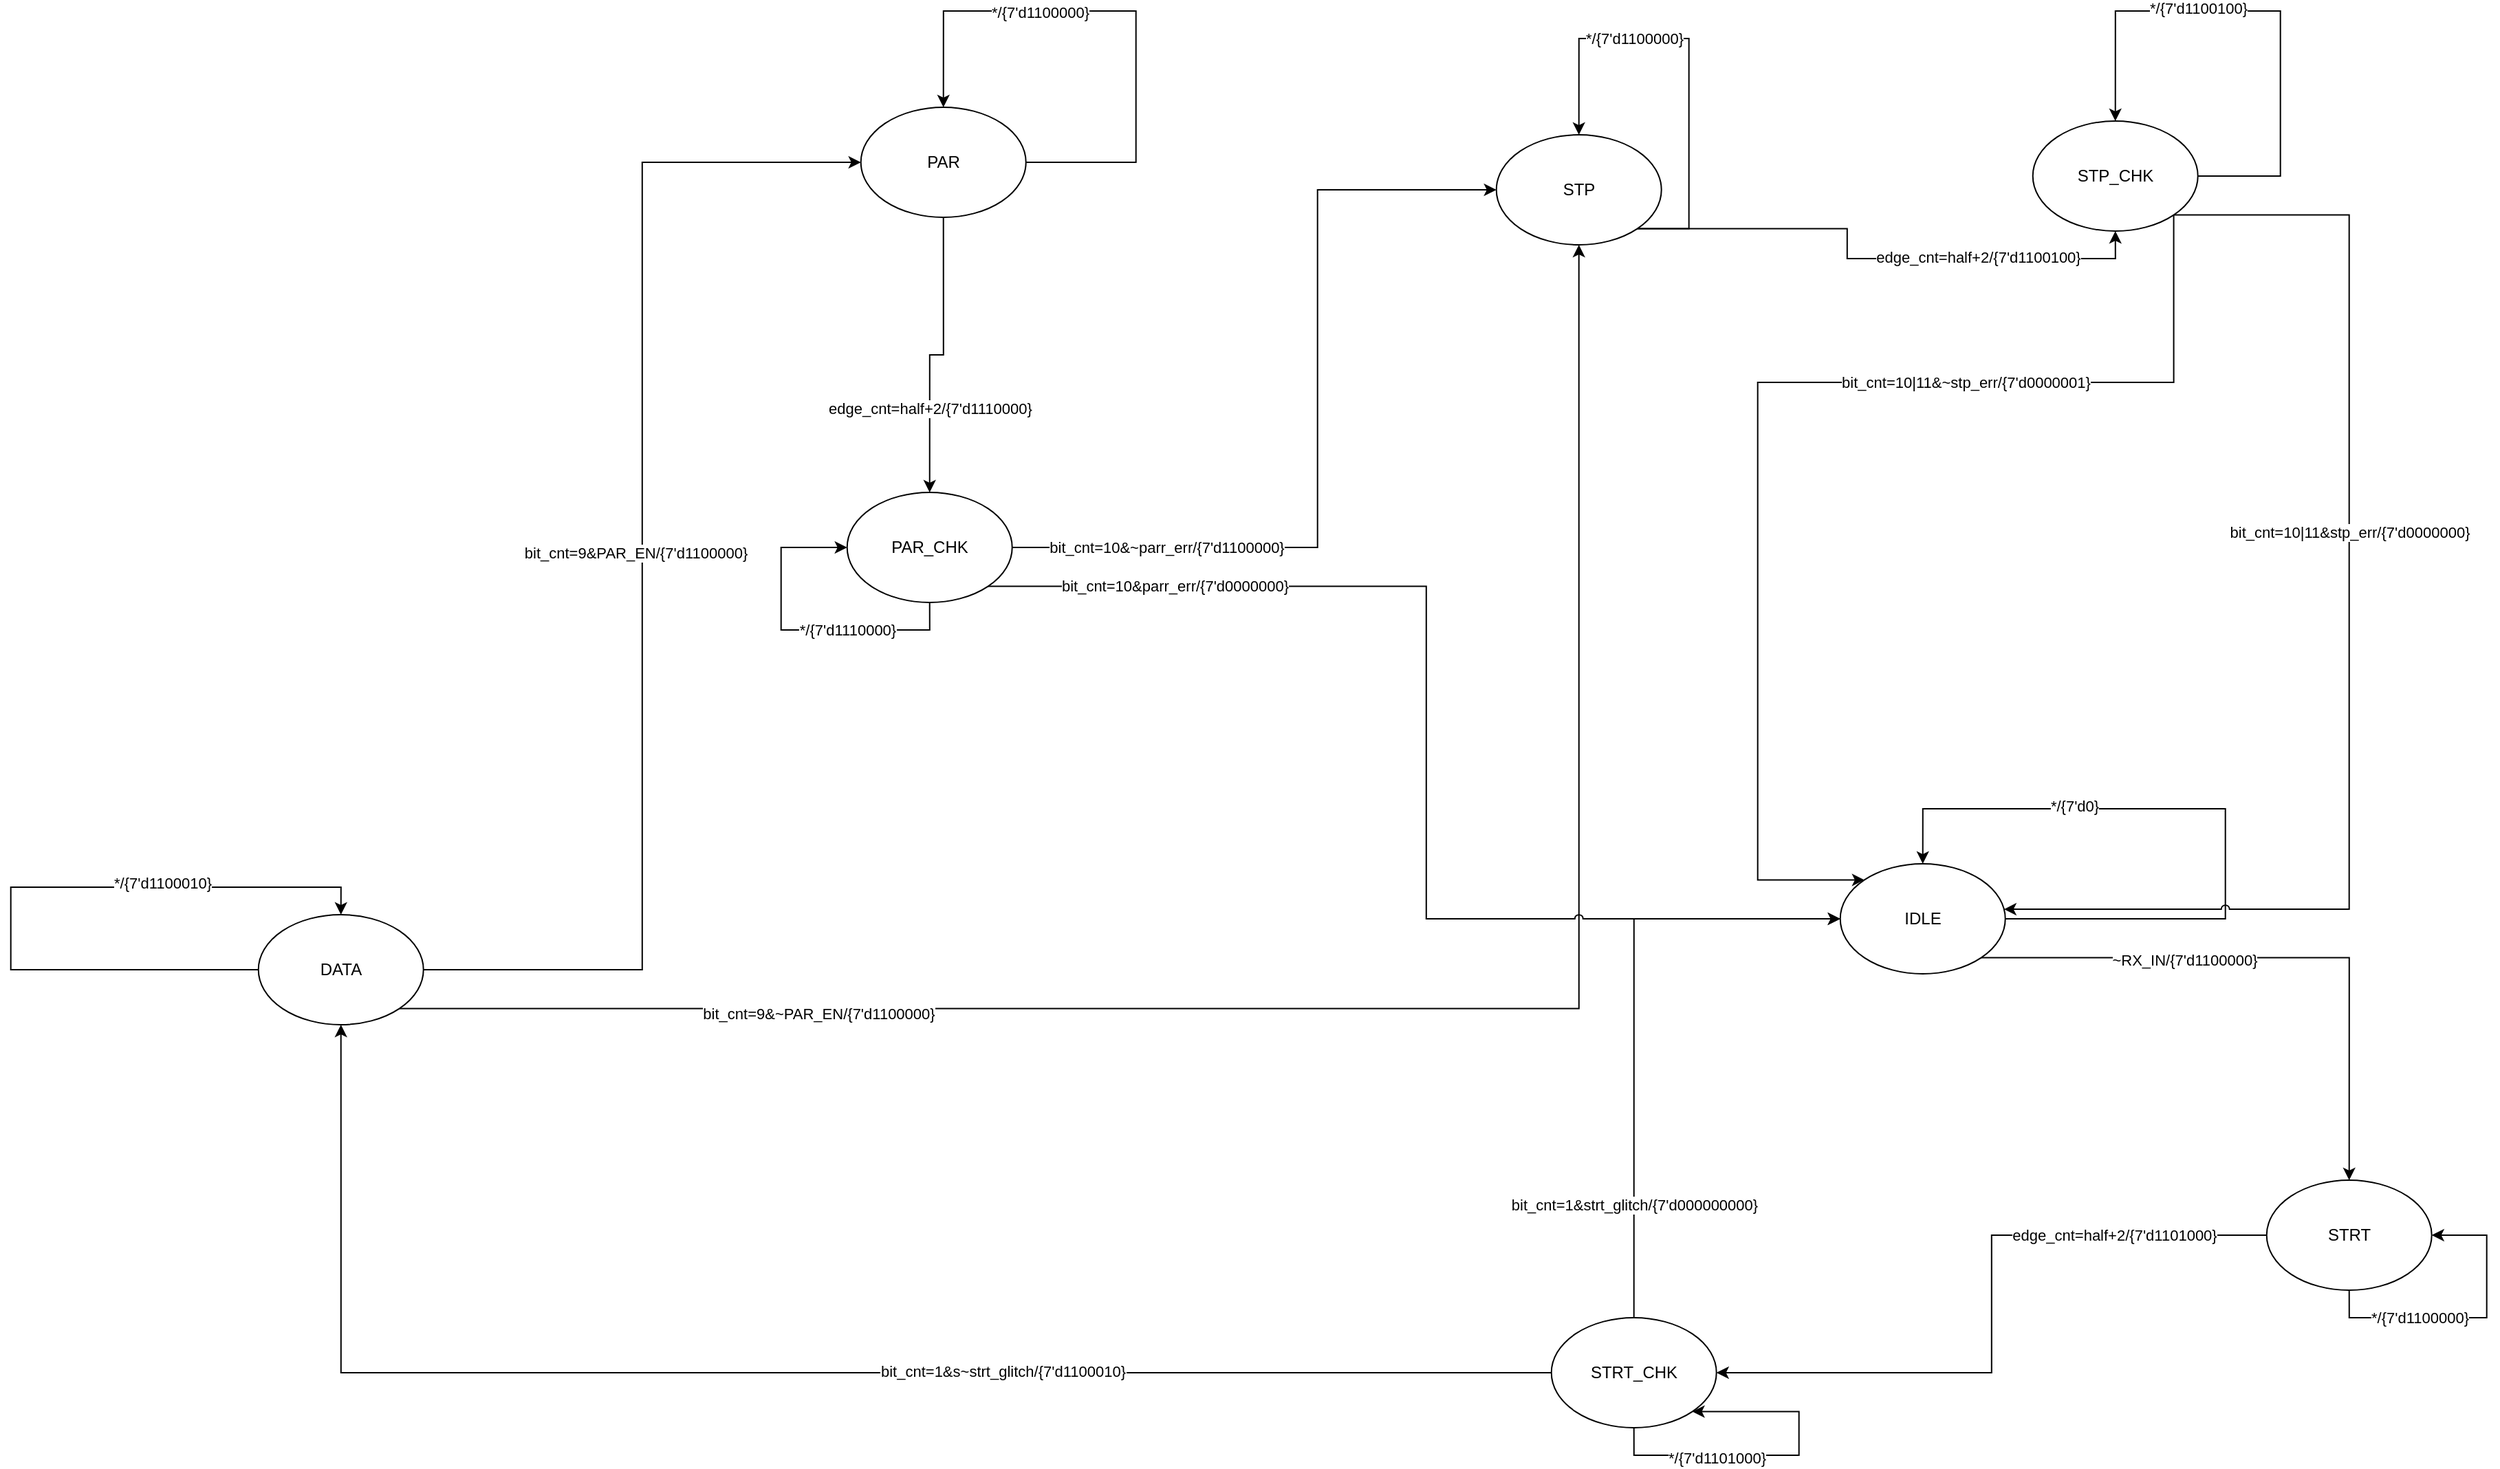 <mxfile version="24.7.12">
  <diagram name="Page-1" id="wzQisklRTnR3frjO-d6A">
    <mxGraphModel dx="979" dy="532" grid="1" gridSize="10" guides="1" tooltips="1" connect="1" arrows="1" fold="1" page="1" pageScale="1" pageWidth="2336" pageHeight="1654" math="0" shadow="0">
      <root>
        <mxCell id="0" />
        <mxCell id="1" parent="0" />
        <mxCell id="0WxTXpoMYCU4AEhBPaFq-1" style="edgeStyle=orthogonalEdgeStyle;rounded=0;orthogonalLoop=1;jettySize=auto;html=1;exitX=1;exitY=1;exitDx=0;exitDy=0;entryX=0.5;entryY=0;entryDx=0;entryDy=0;" parent="1" source="0WxTXpoMYCU4AEhBPaFq-3" target="0WxTXpoMYCU4AEhBPaFq-8" edge="1">
          <mxGeometry relative="1" as="geometry" />
        </mxCell>
        <mxCell id="0WxTXpoMYCU4AEhBPaFq-2" value="~RX_IN/{7&#39;d1100000}" style="edgeLabel;html=1;align=center;verticalAlign=middle;resizable=0;points=[];" parent="0WxTXpoMYCU4AEhBPaFq-1" vertex="1" connectable="0">
          <mxGeometry x="-0.45" y="-1" relative="1" as="geometry">
            <mxPoint x="29" as="offset" />
          </mxGeometry>
        </mxCell>
        <mxCell id="0WxTXpoMYCU4AEhBPaFq-3" value="IDLE" style="ellipse;whiteSpace=wrap;html=1;" parent="1" vertex="1">
          <mxGeometry x="1506.86" y="922" width="120" height="80" as="geometry" />
        </mxCell>
        <mxCell id="0WxTXpoMYCU4AEhBPaFq-4" style="edgeStyle=orthogonalEdgeStyle;rounded=0;orthogonalLoop=1;jettySize=auto;html=1;exitX=1;exitY=0.5;exitDx=0;exitDy=0;entryX=0.5;entryY=0;entryDx=0;entryDy=0;jumpStyle=arc;" parent="1" source="0WxTXpoMYCU4AEhBPaFq-3" target="0WxTXpoMYCU4AEhBPaFq-3" edge="1">
          <mxGeometry relative="1" as="geometry">
            <Array as="points">
              <mxPoint x="1786.86" y="962" />
              <mxPoint x="1786.86" y="882" />
              <mxPoint x="1566.86" y="882" />
            </Array>
          </mxGeometry>
        </mxCell>
        <mxCell id="0WxTXpoMYCU4AEhBPaFq-5" value="*/{7&#39;d0}" style="edgeLabel;html=1;align=center;verticalAlign=middle;resizable=0;points=[];" parent="0WxTXpoMYCU4AEhBPaFq-4" vertex="1" connectable="0">
          <mxGeometry x="0.488" y="-2" relative="1" as="geometry">
            <mxPoint x="22" as="offset" />
          </mxGeometry>
        </mxCell>
        <mxCell id="0WxTXpoMYCU4AEhBPaFq-6" style="edgeStyle=orthogonalEdgeStyle;rounded=0;orthogonalLoop=1;jettySize=auto;html=1;exitX=0;exitY=0.5;exitDx=0;exitDy=0;entryX=1;entryY=0.5;entryDx=0;entryDy=0;" parent="1" source="0WxTXpoMYCU4AEhBPaFq-8" target="0WxTXpoMYCU4AEhBPaFq-15" edge="1">
          <mxGeometry relative="1" as="geometry" />
        </mxCell>
        <mxCell id="0WxTXpoMYCU4AEhBPaFq-7" value="edge_cnt=half+2/{7&#39;d1101000}" style="edgeLabel;html=1;align=center;verticalAlign=middle;resizable=0;points=[];" parent="0WxTXpoMYCU4AEhBPaFq-6" vertex="1" connectable="0">
          <mxGeometry x="-0.492" y="-2" relative="1" as="geometry">
            <mxPoint x="16" y="2" as="offset" />
          </mxGeometry>
        </mxCell>
        <mxCell id="0WxTXpoMYCU4AEhBPaFq-8" value="STRT" style="ellipse;whiteSpace=wrap;html=1;" parent="1" vertex="1">
          <mxGeometry x="1816.86" y="1152" width="120" height="80" as="geometry" />
        </mxCell>
        <mxCell id="0WxTXpoMYCU4AEhBPaFq-9" style="edgeStyle=orthogonalEdgeStyle;rounded=0;orthogonalLoop=1;jettySize=auto;html=1;exitX=0.5;exitY=1;exitDx=0;exitDy=0;entryX=1;entryY=0.5;entryDx=0;entryDy=0;" parent="1" source="0WxTXpoMYCU4AEhBPaFq-8" target="0WxTXpoMYCU4AEhBPaFq-8" edge="1">
          <mxGeometry relative="1" as="geometry">
            <Array as="points">
              <mxPoint x="1876.86" y="1252" />
              <mxPoint x="1976.86" y="1252" />
              <mxPoint x="1976.86" y="1192" />
            </Array>
          </mxGeometry>
        </mxCell>
        <mxCell id="0WxTXpoMYCU4AEhBPaFq-10" value="*/{7&#39;d1100000}" style="edgeLabel;html=1;align=center;verticalAlign=middle;resizable=0;points=[];" parent="0WxTXpoMYCU4AEhBPaFq-9" vertex="1" connectable="0">
          <mxGeometry x="-0.404" relative="1" as="geometry">
            <mxPoint x="5" as="offset" />
          </mxGeometry>
        </mxCell>
        <mxCell id="0WxTXpoMYCU4AEhBPaFq-11" style="edgeStyle=orthogonalEdgeStyle;rounded=0;orthogonalLoop=1;jettySize=auto;html=1;exitX=0;exitY=0.5;exitDx=0;exitDy=0;entryX=0.5;entryY=1;entryDx=0;entryDy=0;" parent="1" source="0WxTXpoMYCU4AEhBPaFq-15" target="0WxTXpoMYCU4AEhBPaFq-22" edge="1">
          <mxGeometry relative="1" as="geometry" />
        </mxCell>
        <mxCell id="0WxTXpoMYCU4AEhBPaFq-12" value="bit_cnt=1&amp;amp;s~strt_glitch/{7&#39;d1100010}" style="edgeLabel;html=1;align=center;verticalAlign=middle;resizable=0;points=[];" parent="0WxTXpoMYCU4AEhBPaFq-11" vertex="1" connectable="0">
          <mxGeometry x="-0.295" y="-1" relative="1" as="geometry">
            <mxPoint as="offset" />
          </mxGeometry>
        </mxCell>
        <mxCell id="0WxTXpoMYCU4AEhBPaFq-13" style="edgeStyle=orthogonalEdgeStyle;rounded=0;orthogonalLoop=1;jettySize=auto;html=1;exitX=0.5;exitY=0;exitDx=0;exitDy=0;entryX=0;entryY=0.5;entryDx=0;entryDy=0;jumpStyle=arc;" parent="1" source="0WxTXpoMYCU4AEhBPaFq-15" target="0WxTXpoMYCU4AEhBPaFq-3" edge="1">
          <mxGeometry relative="1" as="geometry" />
        </mxCell>
        <mxCell id="0WxTXpoMYCU4AEhBPaFq-14" value="bit_cnt=1&amp;amp;strt_glitch/{7&#39;d000000000}" style="edgeLabel;html=1;align=center;verticalAlign=middle;resizable=0;points=[];" parent="0WxTXpoMYCU4AEhBPaFq-13" vertex="1" connectable="0">
          <mxGeometry x="-0.626" relative="1" as="geometry">
            <mxPoint as="offset" />
          </mxGeometry>
        </mxCell>
        <mxCell id="0WxTXpoMYCU4AEhBPaFq-15" value="STRT_CHK" style="ellipse;whiteSpace=wrap;html=1;" parent="1" vertex="1">
          <mxGeometry x="1296.86" y="1252" width="120" height="80" as="geometry" />
        </mxCell>
        <mxCell id="0WxTXpoMYCU4AEhBPaFq-16" style="edgeStyle=orthogonalEdgeStyle;rounded=0;orthogonalLoop=1;jettySize=auto;html=1;exitX=0.5;exitY=1;exitDx=0;exitDy=0;entryX=1;entryY=1;entryDx=0;entryDy=0;" parent="1" source="0WxTXpoMYCU4AEhBPaFq-15" target="0WxTXpoMYCU4AEhBPaFq-15" edge="1">
          <mxGeometry relative="1" as="geometry">
            <Array as="points">
              <mxPoint x="1356.86" y="1352" />
              <mxPoint x="1476.86" y="1352" />
              <mxPoint x="1476.86" y="1320" />
            </Array>
          </mxGeometry>
        </mxCell>
        <mxCell id="0WxTXpoMYCU4AEhBPaFq-17" value="*/{7&#39;d1101000}" style="edgeLabel;html=1;align=center;verticalAlign=middle;resizable=0;points=[];" parent="0WxTXpoMYCU4AEhBPaFq-16" vertex="1" connectable="0">
          <mxGeometry x="-0.2" y="-2" relative="1" as="geometry">
            <mxPoint x="-20" as="offset" />
          </mxGeometry>
        </mxCell>
        <mxCell id="0WxTXpoMYCU4AEhBPaFq-18" style="edgeStyle=orthogonalEdgeStyle;rounded=0;orthogonalLoop=1;jettySize=auto;html=1;exitX=1;exitY=0.5;exitDx=0;exitDy=0;entryX=0;entryY=0.5;entryDx=0;entryDy=0;" parent="1" source="0WxTXpoMYCU4AEhBPaFq-22" target="0WxTXpoMYCU4AEhBPaFq-27" edge="1">
          <mxGeometry relative="1" as="geometry" />
        </mxCell>
        <mxCell id="0WxTXpoMYCU4AEhBPaFq-19" value="bit_cnt=9&amp;amp;PAR_EN/{7&#39;d1100000}" style="edgeLabel;html=1;align=center;verticalAlign=middle;resizable=0;points=[];" parent="0WxTXpoMYCU4AEhBPaFq-18" vertex="1" connectable="0">
          <mxGeometry x="0.021" y="-3" relative="1" as="geometry">
            <mxPoint x="-8" as="offset" />
          </mxGeometry>
        </mxCell>
        <mxCell id="0WxTXpoMYCU4AEhBPaFq-20" style="edgeStyle=orthogonalEdgeStyle;rounded=0;orthogonalLoop=1;jettySize=auto;html=1;exitX=1;exitY=1;exitDx=0;exitDy=0;entryX=0.5;entryY=1;entryDx=0;entryDy=0;jumpStyle=arc;" parent="1" source="0WxTXpoMYCU4AEhBPaFq-22" target="0WxTXpoMYCU4AEhBPaFq-37" edge="1">
          <mxGeometry relative="1" as="geometry" />
        </mxCell>
        <mxCell id="0WxTXpoMYCU4AEhBPaFq-21" value="bit_cnt=9&amp;amp;~PAR_EN/{7&#39;d1100000}" style="edgeLabel;html=1;align=center;verticalAlign=middle;resizable=0;points=[];" parent="0WxTXpoMYCU4AEhBPaFq-20" vertex="1" connectable="0">
          <mxGeometry x="-0.569" y="-3" relative="1" as="geometry">
            <mxPoint as="offset" />
          </mxGeometry>
        </mxCell>
        <mxCell id="0WxTXpoMYCU4AEhBPaFq-22" value="DATA" style="ellipse;whiteSpace=wrap;html=1;" parent="1" vertex="1">
          <mxGeometry x="356.86" y="959" width="120" height="80" as="geometry" />
        </mxCell>
        <mxCell id="0WxTXpoMYCU4AEhBPaFq-23" style="edgeStyle=orthogonalEdgeStyle;rounded=0;orthogonalLoop=1;jettySize=auto;html=1;exitX=0;exitY=0.5;exitDx=0;exitDy=0;entryX=0.5;entryY=0;entryDx=0;entryDy=0;" parent="1" source="0WxTXpoMYCU4AEhBPaFq-22" target="0WxTXpoMYCU4AEhBPaFq-22" edge="1">
          <mxGeometry relative="1" as="geometry">
            <Array as="points">
              <mxPoint x="176.86" y="999" />
              <mxPoint x="176.86" y="939" />
              <mxPoint x="416.86" y="939" />
            </Array>
          </mxGeometry>
        </mxCell>
        <mxCell id="0WxTXpoMYCU4AEhBPaFq-24" value="*/{7&#39;d1100010}" style="edgeLabel;html=1;align=center;verticalAlign=middle;resizable=0;points=[];" parent="0WxTXpoMYCU4AEhBPaFq-23" vertex="1" connectable="0">
          <mxGeometry x="0.348" y="3" relative="1" as="geometry">
            <mxPoint x="13" as="offset" />
          </mxGeometry>
        </mxCell>
        <mxCell id="0WxTXpoMYCU4AEhBPaFq-25" style="edgeStyle=orthogonalEdgeStyle;rounded=0;orthogonalLoop=1;jettySize=auto;html=1;exitX=0.5;exitY=1;exitDx=0;exitDy=0;entryX=0.5;entryY=0;entryDx=0;entryDy=0;" parent="1" source="0WxTXpoMYCU4AEhBPaFq-27" target="0WxTXpoMYCU4AEhBPaFq-32" edge="1">
          <mxGeometry relative="1" as="geometry" />
        </mxCell>
        <mxCell id="0WxTXpoMYCU4AEhBPaFq-26" value="edge_cnt=half+2/{7&#39;d1110000}" style="edgeLabel;html=1;align=center;verticalAlign=middle;resizable=0;points=[];" parent="0WxTXpoMYCU4AEhBPaFq-25" vertex="1" connectable="0">
          <mxGeometry x="0.413" relative="1" as="geometry">
            <mxPoint as="offset" />
          </mxGeometry>
        </mxCell>
        <mxCell id="0WxTXpoMYCU4AEhBPaFq-27" value="PAR" style="ellipse;whiteSpace=wrap;html=1;" parent="1" vertex="1">
          <mxGeometry x="794.86" y="372" width="120" height="80" as="geometry" />
        </mxCell>
        <mxCell id="0WxTXpoMYCU4AEhBPaFq-28" style="edgeStyle=orthogonalEdgeStyle;rounded=0;orthogonalLoop=1;jettySize=auto;html=1;exitX=1;exitY=0.5;exitDx=0;exitDy=0;entryX=0;entryY=0.5;entryDx=0;entryDy=0;" parent="1" source="0WxTXpoMYCU4AEhBPaFq-32" target="0WxTXpoMYCU4AEhBPaFq-37" edge="1">
          <mxGeometry relative="1" as="geometry">
            <Array as="points">
              <mxPoint x="1126.86" y="692" />
              <mxPoint x="1126.86" y="432" />
            </Array>
          </mxGeometry>
        </mxCell>
        <mxCell id="0WxTXpoMYCU4AEhBPaFq-29" value="bit_cnt=10&amp;amp;~parr_err/{7&#39;d1100000}" style="edgeLabel;html=1;align=center;verticalAlign=middle;resizable=0;points=[];" parent="0WxTXpoMYCU4AEhBPaFq-28" vertex="1" connectable="0">
          <mxGeometry x="-0.736" y="-2" relative="1" as="geometry">
            <mxPoint x="31" y="-2" as="offset" />
          </mxGeometry>
        </mxCell>
        <mxCell id="0WxTXpoMYCU4AEhBPaFq-30" style="edgeStyle=orthogonalEdgeStyle;rounded=0;orthogonalLoop=1;jettySize=auto;html=1;exitX=1;exitY=1;exitDx=0;exitDy=0;entryX=0;entryY=0.5;entryDx=0;entryDy=0;jumpStyle=arc;" parent="1" source="0WxTXpoMYCU4AEhBPaFq-32" target="0WxTXpoMYCU4AEhBPaFq-3" edge="1">
          <mxGeometry relative="1" as="geometry" />
        </mxCell>
        <mxCell id="0WxTXpoMYCU4AEhBPaFq-31" value="bit_cnt=10&amp;amp;parr_err/{7&#39;d0000000}" style="edgeLabel;html=1;align=center;verticalAlign=middle;resizable=0;points=[];" parent="0WxTXpoMYCU4AEhBPaFq-30" vertex="1" connectable="0">
          <mxGeometry x="-0.685" y="1" relative="1" as="geometry">
            <mxPoint as="offset" />
          </mxGeometry>
        </mxCell>
        <mxCell id="0WxTXpoMYCU4AEhBPaFq-32" value="PAR_CHK" style="ellipse;whiteSpace=wrap;html=1;" parent="1" vertex="1">
          <mxGeometry x="784.86" y="652" width="120" height="80" as="geometry" />
        </mxCell>
        <mxCell id="0WxTXpoMYCU4AEhBPaFq-33" style="edgeStyle=orthogonalEdgeStyle;rounded=0;orthogonalLoop=1;jettySize=auto;html=1;exitX=1;exitY=0.5;exitDx=0;exitDy=0;entryX=0.5;entryY=0;entryDx=0;entryDy=0;" parent="1" source="0WxTXpoMYCU4AEhBPaFq-27" target="0WxTXpoMYCU4AEhBPaFq-27" edge="1">
          <mxGeometry relative="1" as="geometry">
            <Array as="points">
              <mxPoint x="994.86" y="412" />
              <mxPoint x="994.86" y="302" />
              <mxPoint x="854.86" y="302" />
            </Array>
          </mxGeometry>
        </mxCell>
        <mxCell id="0WxTXpoMYCU4AEhBPaFq-34" value="*/{7&#39;d1100000}" style="edgeLabel;html=1;align=center;verticalAlign=middle;resizable=0;points=[];" parent="0WxTXpoMYCU4AEhBPaFq-33" vertex="1" connectable="0">
          <mxGeometry x="0.214" y="1" relative="1" as="geometry">
            <mxPoint x="-17" as="offset" />
          </mxGeometry>
        </mxCell>
        <mxCell id="0WxTXpoMYCU4AEhBPaFq-35" style="edgeStyle=orthogonalEdgeStyle;rounded=0;orthogonalLoop=1;jettySize=auto;html=1;exitX=1;exitY=1;exitDx=0;exitDy=0;entryX=0.5;entryY=1;entryDx=0;entryDy=0;" parent="1" source="0WxTXpoMYCU4AEhBPaFq-37" target="0WxTXpoMYCU4AEhBPaFq-40" edge="1">
          <mxGeometry relative="1" as="geometry" />
        </mxCell>
        <mxCell id="0WxTXpoMYCU4AEhBPaFq-36" value="edge_cnt=half+2/{7&#39;d1100100}" style="edgeLabel;html=1;align=center;verticalAlign=middle;resizable=0;points=[];" parent="0WxTXpoMYCU4AEhBPaFq-35" vertex="1" connectable="0">
          <mxGeometry x="0.328" y="1" relative="1" as="geometry">
            <mxPoint x="11" as="offset" />
          </mxGeometry>
        </mxCell>
        <mxCell id="0WxTXpoMYCU4AEhBPaFq-37" value="STP" style="ellipse;whiteSpace=wrap;html=1;" parent="1" vertex="1">
          <mxGeometry x="1256.86" y="392" width="120" height="80" as="geometry" />
        </mxCell>
        <mxCell id="0WxTXpoMYCU4AEhBPaFq-38" style="edgeStyle=orthogonalEdgeStyle;rounded=0;orthogonalLoop=1;jettySize=auto;html=1;exitX=1;exitY=1;exitDx=0;exitDy=0;entryX=0;entryY=0;entryDx=0;entryDy=0;" parent="1" source="0WxTXpoMYCU4AEhBPaFq-40" target="0WxTXpoMYCU4AEhBPaFq-3" edge="1">
          <mxGeometry relative="1" as="geometry">
            <Array as="points">
              <mxPoint x="1748.86" y="572" />
              <mxPoint x="1446.86" y="572" />
              <mxPoint x="1446.86" y="934" />
            </Array>
          </mxGeometry>
        </mxCell>
        <mxCell id="0WxTXpoMYCU4AEhBPaFq-39" value="bit_cnt=10|11&amp;amp;~stp_err/{7&#39;d0000001}" style="edgeLabel;html=1;align=center;verticalAlign=middle;resizable=0;points=[];" parent="0WxTXpoMYCU4AEhBPaFq-38" vertex="1" connectable="0">
          <mxGeometry x="-0.253" relative="1" as="geometry">
            <mxPoint x="49" as="offset" />
          </mxGeometry>
        </mxCell>
        <mxCell id="0WxTXpoMYCU4AEhBPaFq-40" value="STP_CHK" style="ellipse;whiteSpace=wrap;html=1;" parent="1" vertex="1">
          <mxGeometry x="1646.86" y="382" width="120" height="80" as="geometry" />
        </mxCell>
        <mxCell id="0WxTXpoMYCU4AEhBPaFq-41" style="edgeStyle=orthogonalEdgeStyle;rounded=0;orthogonalLoop=1;jettySize=auto;html=1;exitX=1;exitY=1;exitDx=0;exitDy=0;entryX=0.5;entryY=0;entryDx=0;entryDy=0;" parent="1" source="0WxTXpoMYCU4AEhBPaFq-37" target="0WxTXpoMYCU4AEhBPaFq-37" edge="1">
          <mxGeometry relative="1" as="geometry">
            <Array as="points">
              <mxPoint x="1396.86" y="460" />
              <mxPoint x="1396.86" y="322" />
              <mxPoint x="1316.86" y="322" />
            </Array>
          </mxGeometry>
        </mxCell>
        <mxCell id="0WxTXpoMYCU4AEhBPaFq-42" value="*/{7&#39;d1100000}" style="edgeLabel;html=1;align=center;verticalAlign=middle;resizable=0;points=[];" parent="0WxTXpoMYCU4AEhBPaFq-41" vertex="1" connectable="0">
          <mxGeometry x="0.357" relative="1" as="geometry">
            <mxPoint x="5" as="offset" />
          </mxGeometry>
        </mxCell>
        <mxCell id="0WxTXpoMYCU4AEhBPaFq-43" style="edgeStyle=orthogonalEdgeStyle;rounded=0;orthogonalLoop=1;jettySize=auto;html=1;exitX=0.5;exitY=1;exitDx=0;exitDy=0;entryX=0;entryY=0.5;entryDx=0;entryDy=0;" parent="1" source="0WxTXpoMYCU4AEhBPaFq-32" target="0WxTXpoMYCU4AEhBPaFq-32" edge="1">
          <mxGeometry relative="1" as="geometry">
            <Array as="points">
              <mxPoint x="844.86" y="752" />
              <mxPoint x="736.86" y="752" />
              <mxPoint x="736.86" y="692" />
            </Array>
          </mxGeometry>
        </mxCell>
        <mxCell id="0WxTXpoMYCU4AEhBPaFq-44" value="*/{7&#39;d1110000}" style="edgeLabel;html=1;align=center;verticalAlign=middle;resizable=0;points=[];" parent="0WxTXpoMYCU4AEhBPaFq-43" vertex="1" connectable="0">
          <mxGeometry x="-0.221" relative="1" as="geometry">
            <mxPoint x="12" as="offset" />
          </mxGeometry>
        </mxCell>
        <mxCell id="0WxTXpoMYCU4AEhBPaFq-45" style="edgeStyle=orthogonalEdgeStyle;rounded=0;orthogonalLoop=1;jettySize=auto;html=1;exitX=1;exitY=0.5;exitDx=0;exitDy=0;entryX=0.5;entryY=0;entryDx=0;entryDy=0;" parent="1" source="0WxTXpoMYCU4AEhBPaFq-40" target="0WxTXpoMYCU4AEhBPaFq-40" edge="1">
          <mxGeometry relative="1" as="geometry">
            <Array as="points">
              <mxPoint x="1826.86" y="422" />
              <mxPoint x="1826.86" y="302" />
              <mxPoint x="1706.86" y="302" />
            </Array>
          </mxGeometry>
        </mxCell>
        <mxCell id="0WxTXpoMYCU4AEhBPaFq-46" value="*/{7&#39;d1100100}" style="edgeLabel;html=1;align=center;verticalAlign=middle;resizable=0;points=[];" parent="0WxTXpoMYCU4AEhBPaFq-45" vertex="1" connectable="0">
          <mxGeometry x="0.297" y="-2" relative="1" as="geometry">
            <mxPoint x="6" as="offset" />
          </mxGeometry>
        </mxCell>
        <mxCell id="0WxTXpoMYCU4AEhBPaFq-47" style="edgeStyle=orthogonalEdgeStyle;rounded=0;orthogonalLoop=1;jettySize=auto;html=1;exitX=1;exitY=1;exitDx=0;exitDy=0;entryX=0.992;entryY=0.413;entryDx=0;entryDy=0;entryPerimeter=0;jumpStyle=arc;" parent="1" source="0WxTXpoMYCU4AEhBPaFq-40" target="0WxTXpoMYCU4AEhBPaFq-3" edge="1">
          <mxGeometry relative="1" as="geometry">
            <Array as="points">
              <mxPoint x="1876.86" y="450" />
              <mxPoint x="1876.86" y="955" />
            </Array>
          </mxGeometry>
        </mxCell>
        <mxCell id="0WxTXpoMYCU4AEhBPaFq-48" value="bit_cnt=10|11&amp;amp;stp_err/{7&#39;d0000000}" style="edgeLabel;html=1;align=center;verticalAlign=middle;resizable=0;points=[];" parent="0WxTXpoMYCU4AEhBPaFq-47" vertex="1" connectable="0">
          <mxGeometry x="-0.189" relative="1" as="geometry">
            <mxPoint as="offset" />
          </mxGeometry>
        </mxCell>
      </root>
    </mxGraphModel>
  </diagram>
</mxfile>
